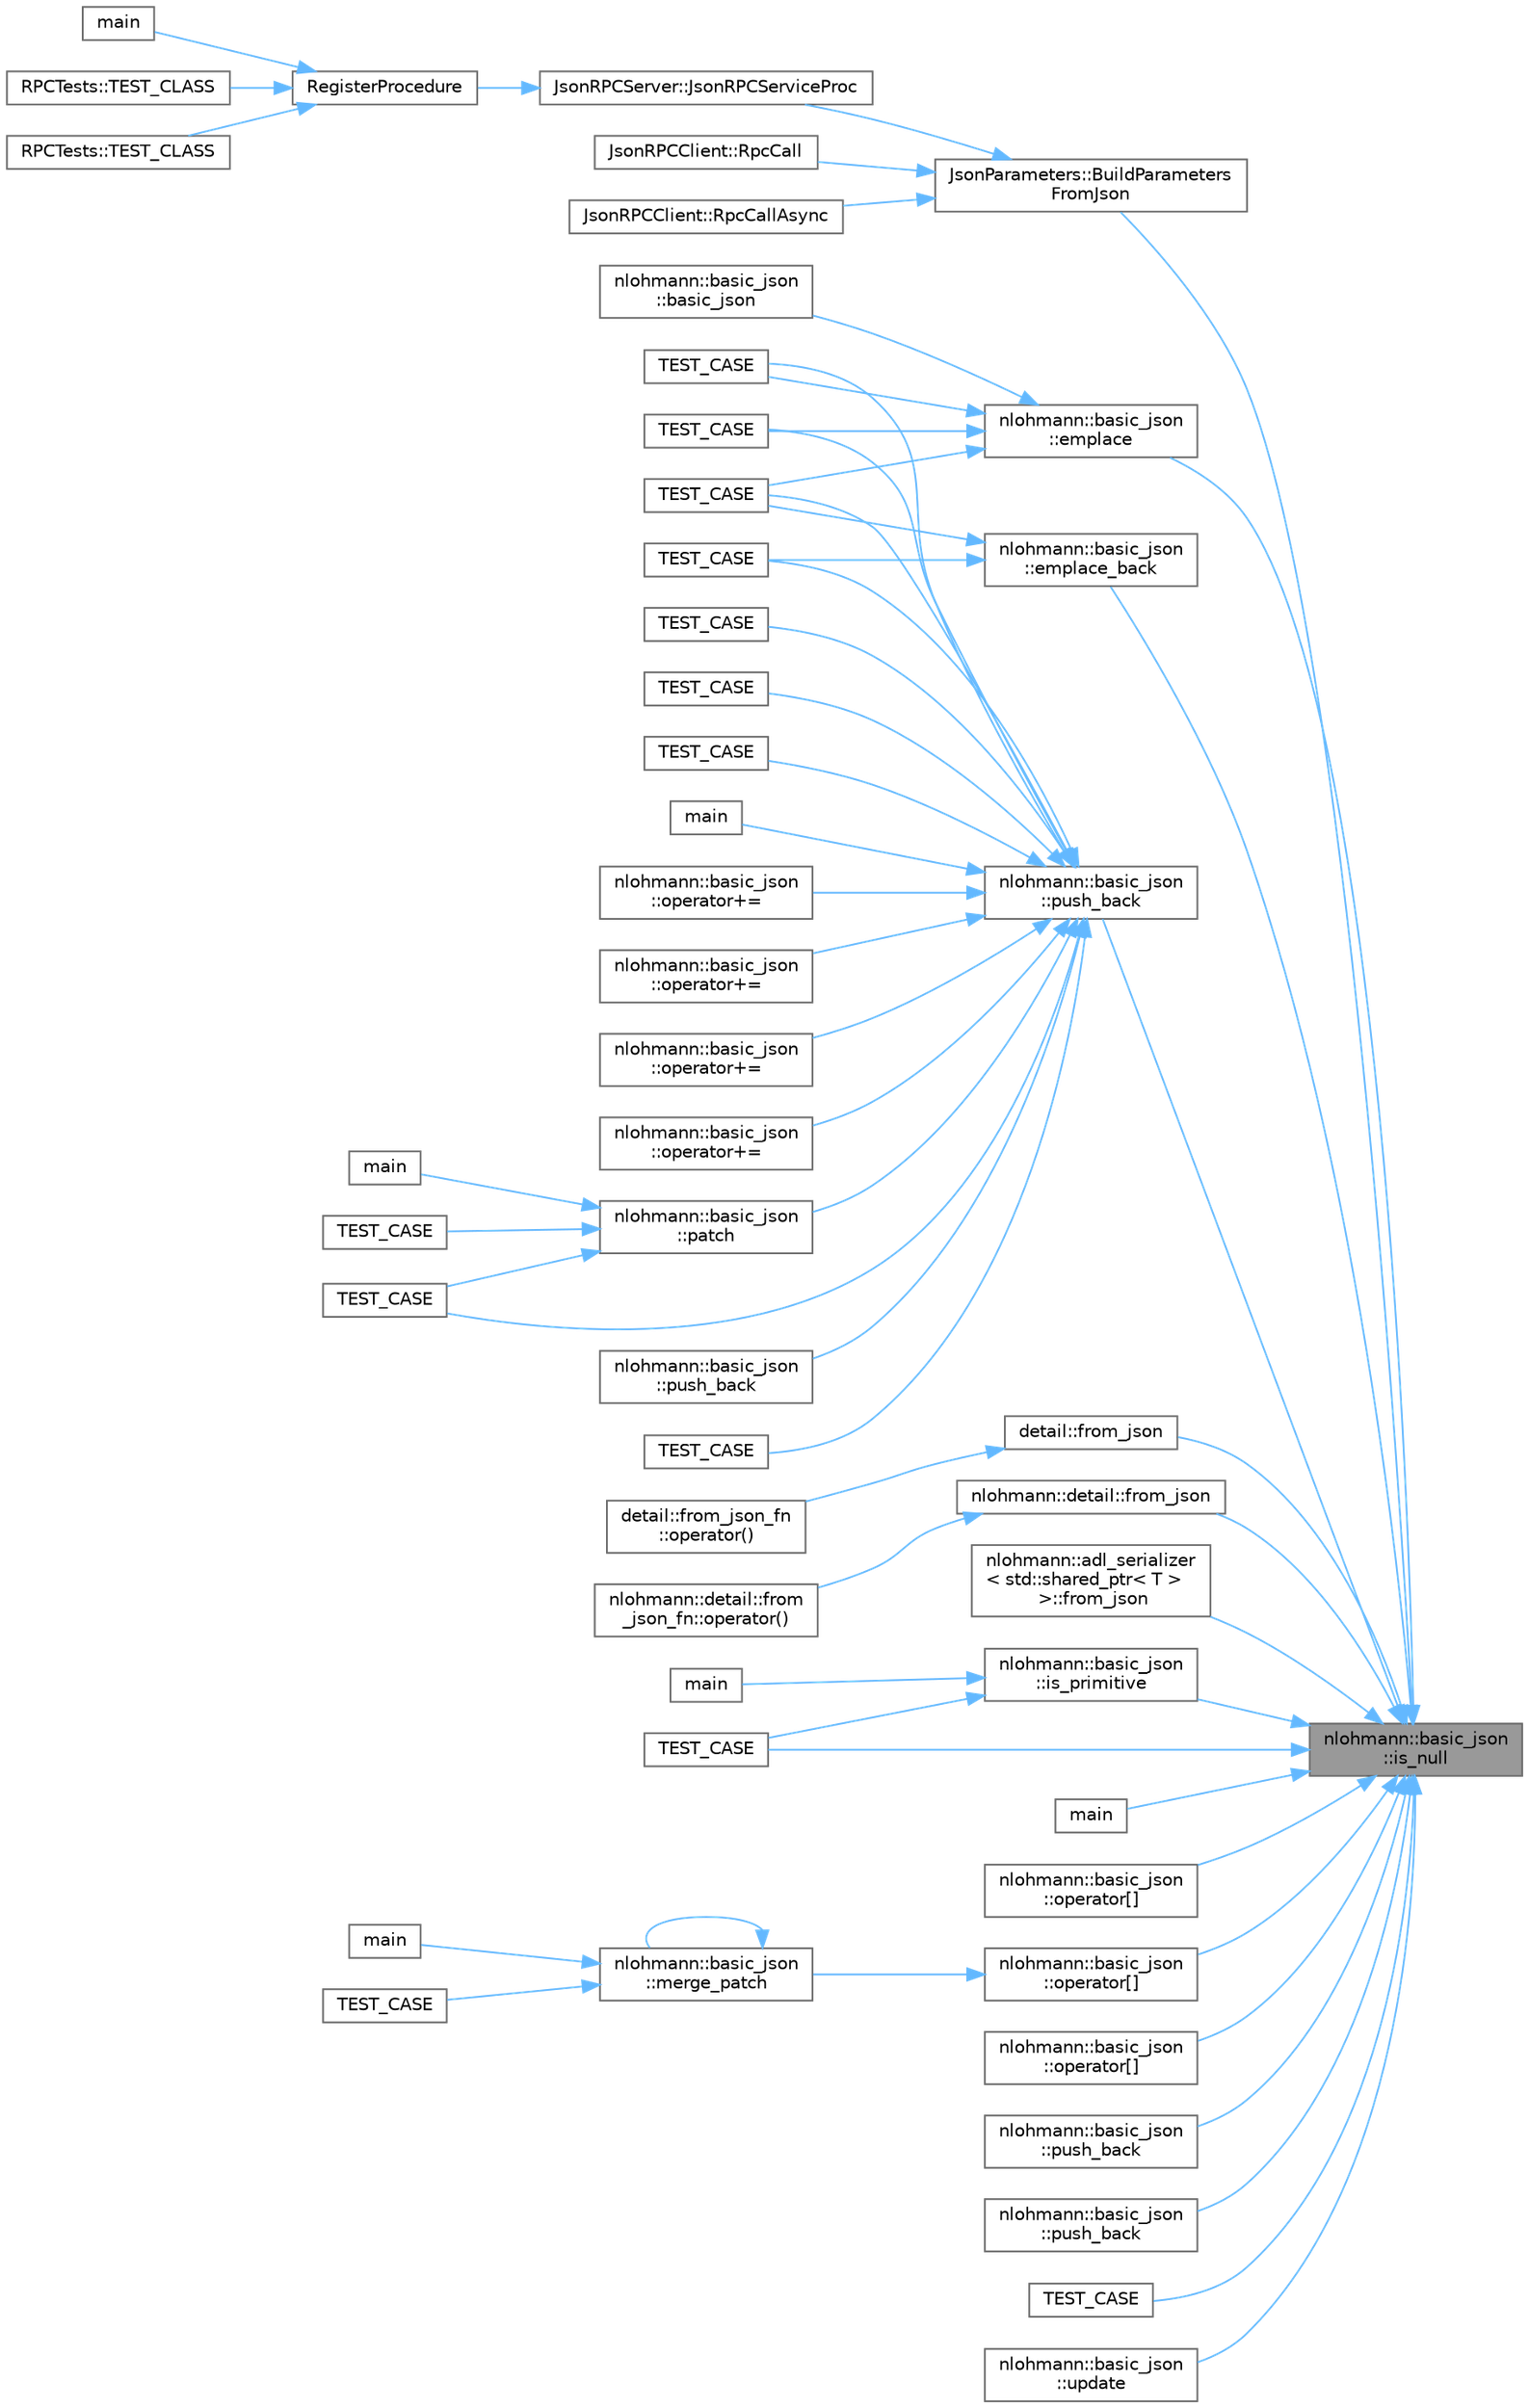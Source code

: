 digraph "nlohmann::basic_json::is_null"
{
 // LATEX_PDF_SIZE
  bgcolor="transparent";
  edge [fontname=Helvetica,fontsize=10,labelfontname=Helvetica,labelfontsize=10];
  node [fontname=Helvetica,fontsize=10,shape=box,height=0.2,width=0.4];
  rankdir="RL";
  Node1 [id="Node000001",label="nlohmann::basic_json\l::is_null",height=0.2,width=0.4,color="gray40", fillcolor="grey60", style="filled", fontcolor="black",tooltip="return whether value is null"];
  Node1 -> Node2 [id="edge1_Node000001_Node000002",dir="back",color="steelblue1",style="solid",tooltip=" "];
  Node2 [id="Node000002",label="JsonParameters::BuildParameters\lFromJson",height=0.2,width=0.4,color="grey40", fillcolor="white", style="filled",URL="$class_json_parameters.html#af0c0b39d4698688e32c9bf1cf2575084",tooltip=" "];
  Node2 -> Node3 [id="edge2_Node000002_Node000003",dir="back",color="steelblue1",style="solid",tooltip=" "];
  Node3 [id="Node000003",label="JsonRPCServer::JsonRPCServiceProc",height=0.2,width=0.4,color="grey40", fillcolor="white", style="filled",URL="$class_json_r_p_c_server.html#ad5c173c2db39c0f15a13a01ecad874da",tooltip=" "];
  Node3 -> Node4 [id="edge3_Node000003_Node000004",dir="back",color="steelblue1",style="solid",tooltip=" "];
  Node4 [id="Node000004",label="RegisterProcedure",height=0.2,width=0.4,color="grey40", fillcolor="white", style="filled",URL="$_json_r_p_c_server_8cpp.html#aa5cb5d982472b85fce2fb9670885aa07",tooltip=" "];
  Node4 -> Node5 [id="edge4_Node000004_Node000005",dir="back",color="steelblue1",style="solid",tooltip=" "];
  Node5 [id="Node000005",label="main",height=0.2,width=0.4,color="grey40", fillcolor="white", style="filled",URL="$_json_test_server_8cpp.html#a3c04138a5bfe5d72780bb7e82a18e627",tooltip=" "];
  Node4 -> Node6 [id="edge5_Node000004_Node000006",dir="back",color="steelblue1",style="solid",tooltip=" "];
  Node6 [id="Node000006",label="RPCTests::TEST_CLASS",height=0.2,width=0.4,color="grey40", fillcolor="white", style="filled",URL="$namespace_r_p_c_tests.html#a4108cc39b0f490de16d74264861b6458",tooltip=" "];
  Node4 -> Node7 [id="edge6_Node000004_Node000007",dir="back",color="steelblue1",style="solid",tooltip=" "];
  Node7 [id="Node000007",label="RPCTests::TEST_CLASS",height=0.2,width=0.4,color="grey40", fillcolor="white", style="filled",URL="$namespace_r_p_c_tests.html#a0de1b2dd52ddc28a27c8ca79fff10c76",tooltip=" "];
  Node2 -> Node8 [id="edge7_Node000002_Node000008",dir="back",color="steelblue1",style="solid",tooltip=" "];
  Node8 [id="Node000008",label="JsonRPCClient::RpcCall",height=0.2,width=0.4,color="grey40", fillcolor="white", style="filled",URL="$class_json_r_p_c_client.html#a81f0ec4cc1f77ed57668880cd40414ba",tooltip=" "];
  Node2 -> Node9 [id="edge8_Node000002_Node000009",dir="back",color="steelblue1",style="solid",tooltip=" "];
  Node9 [id="Node000009",label="JsonRPCClient::RpcCallAsync",height=0.2,width=0.4,color="grey40", fillcolor="white", style="filled",URL="$class_json_r_p_c_client.html#a316efc541e5d37a61826a1b39062f6fa",tooltip=" "];
  Node1 -> Node10 [id="edge9_Node000001_Node000010",dir="back",color="steelblue1",style="solid",tooltip=" "];
  Node10 [id="Node000010",label="nlohmann::basic_json\l::emplace",height=0.2,width=0.4,color="grey40", fillcolor="white", style="filled",URL="$classnlohmann_1_1basic__json.html#af244c096197a233edba4c83200ae66ac",tooltip="add an object to an object if key does not exist"];
  Node10 -> Node11 [id="edge10_Node000010_Node000011",dir="back",color="steelblue1",style="solid",tooltip=" "];
  Node11 [id="Node000011",label="nlohmann::basic_json\l::basic_json",height=0.2,width=0.4,color="grey40", fillcolor="white", style="filled",URL="$classnlohmann_1_1basic__json.html#aeac617faf3448d6d2cb33a020be01d37",tooltip="create a container (array or object) from an initializer list"];
  Node10 -> Node12 [id="edge11_Node000010_Node000012",dir="back",color="steelblue1",style="solid",tooltip=" "];
  Node12 [id="Node000012",label="TEST_CASE",height=0.2,width=0.4,color="grey40", fillcolor="white", style="filled",URL="$unit-cbor_8cpp.html#accaddb9a94ac88da3a33ea3eb85d7b25",tooltip=" "];
  Node10 -> Node13 [id="edge12_Node000010_Node000013",dir="back",color="steelblue1",style="solid",tooltip=" "];
  Node13 [id="Node000013",label="TEST_CASE",height=0.2,width=0.4,color="grey40", fillcolor="white", style="filled",URL="$unit-msgpack_8cpp.html#afd9622ad2952de87b5ac2290c8fef683",tooltip=" "];
  Node10 -> Node14 [id="edge13_Node000010_Node000014",dir="back",color="steelblue1",style="solid",tooltip=" "];
  Node14 [id="Node000014",label="TEST_CASE",height=0.2,width=0.4,color="grey40", fillcolor="white", style="filled",URL="$unit-modifiers_8cpp.html#ae2e88fedf427cb288c85ef149fe2214a",tooltip=" "];
  Node1 -> Node15 [id="edge14_Node000001_Node000015",dir="back",color="steelblue1",style="solid",tooltip=" "];
  Node15 [id="Node000015",label="nlohmann::basic_json\l::emplace_back",height=0.2,width=0.4,color="grey40", fillcolor="white", style="filled",URL="$classnlohmann_1_1basic__json.html#a15c0a5db4fb12d49433801bbe6436bfb",tooltip="add an object to an array"];
  Node15 -> Node14 [id="edge15_Node000015_Node000014",dir="back",color="steelblue1",style="solid",tooltip=" "];
  Node15 -> Node16 [id="edge16_Node000015_Node000016",dir="back",color="steelblue1",style="solid",tooltip=" "];
  Node16 [id="Node000016",label="TEST_CASE",height=0.2,width=0.4,color="grey40", fillcolor="white", style="filled",URL="$unit-diagnostics_8cpp.html#a5c05ed478a928f5b436e301f7dc40c00",tooltip=" "];
  Node1 -> Node17 [id="edge17_Node000001_Node000017",dir="back",color="steelblue1",style="solid",tooltip=" "];
  Node17 [id="Node000017",label="detail::from_json",height=0.2,width=0.4,color="grey40", fillcolor="white", style="filled",URL="$namespacedetail.html#ac8fc7fc4703cbd8edd7bb43a94adf92b",tooltip=" "];
  Node17 -> Node18 [id="edge18_Node000017_Node000018",dir="back",color="steelblue1",style="solid",tooltip=" "];
  Node18 [id="Node000018",label="detail::from_json_fn\l::operator()",height=0.2,width=0.4,color="grey40", fillcolor="white", style="filled",URL="$structdetail_1_1from__json__fn.html#a98f7c5bf6d2857ac7281d2b0fd98a907",tooltip=" "];
  Node1 -> Node19 [id="edge19_Node000001_Node000019",dir="back",color="steelblue1",style="solid",tooltip=" "];
  Node19 [id="Node000019",label="nlohmann::detail::from_json",height=0.2,width=0.4,color="grey40", fillcolor="white", style="filled",URL="$namespacenlohmann_1_1detail.html#a1f0395aad0fe853a4539288749d3a603",tooltip=" "];
  Node19 -> Node20 [id="edge20_Node000019_Node000020",dir="back",color="steelblue1",style="solid",tooltip=" "];
  Node20 [id="Node000020",label="nlohmann::detail::from\l_json_fn::operator()",height=0.2,width=0.4,color="grey40", fillcolor="white", style="filled",URL="$structnlohmann_1_1detail_1_1from__json__fn.html#a4ab8572670a673d64b783589cf658270",tooltip=" "];
  Node1 -> Node21 [id="edge21_Node000001_Node000021",dir="back",color="steelblue1",style="solid",tooltip=" "];
  Node21 [id="Node000021",label="nlohmann::adl_serializer\l\< std::shared_ptr\< T \>\l \>::from_json",height=0.2,width=0.4,color="grey40", fillcolor="white", style="filled",URL="$structnlohmann_1_1adl__serializer_3_01std_1_1shared__ptr_3_01_t_01_4_01_4.html#aac893bf742fa56d6b331b8047eb0eb7c",tooltip=" "];
  Node1 -> Node22 [id="edge22_Node000001_Node000022",dir="back",color="steelblue1",style="solid",tooltip=" "];
  Node22 [id="Node000022",label="nlohmann::basic_json\l::is_primitive",height=0.2,width=0.4,color="grey40", fillcolor="white", style="filled",URL="$classnlohmann_1_1basic__json.html#a548d2d4013da24e7d7510d90febc80c4",tooltip="return whether type is primitive"];
  Node22 -> Node23 [id="edge23_Node000022_Node000023",dir="back",color="steelblue1",style="solid",tooltip=" "];
  Node23 [id="Node000023",label="main",height=0.2,width=0.4,color="grey40", fillcolor="white", style="filled",URL="$is__primitive_8cpp.html#ae66f6b31b5ad750f1fe042a706a4e3d4",tooltip=" "];
  Node22 -> Node24 [id="edge24_Node000022_Node000024",dir="back",color="steelblue1",style="solid",tooltip=" "];
  Node24 [id="Node000024",label="TEST_CASE",height=0.2,width=0.4,color="grey40", fillcolor="white", style="filled",URL="$unit-inspection_8cpp.html#a7c45242f718e95a5a52e19e456f8e228",tooltip=" "];
  Node1 -> Node25 [id="edge25_Node000001_Node000025",dir="back",color="steelblue1",style="solid",tooltip=" "];
  Node25 [id="Node000025",label="main",height=0.2,width=0.4,color="grey40", fillcolor="white", style="filled",URL="$is__null_8cpp.html#ae66f6b31b5ad750f1fe042a706a4e3d4",tooltip=" "];
  Node1 -> Node26 [id="edge26_Node000001_Node000026",dir="back",color="steelblue1",style="solid",tooltip=" "];
  Node26 [id="Node000026",label="nlohmann::basic_json\l::operator[]",height=0.2,width=0.4,color="grey40", fillcolor="white", style="filled",URL="$classnlohmann_1_1basic__json.html#a3f45f3820c456ad2e3f3df2926564151",tooltip="access specified object element"];
  Node1 -> Node27 [id="edge27_Node000001_Node000027",dir="back",color="steelblue1",style="solid",tooltip=" "];
  Node27 [id="Node000027",label="nlohmann::basic_json\l::operator[]",height=0.2,width=0.4,color="grey40", fillcolor="white", style="filled",URL="$classnlohmann_1_1basic__json.html#a9ea67fc1ef0ccc42e1d5388fe0416ae5",tooltip="access specified array element"];
  Node27 -> Node28 [id="edge28_Node000027_Node000028",dir="back",color="steelblue1",style="solid",tooltip=" "];
  Node28 [id="Node000028",label="nlohmann::basic_json\l::merge_patch",height=0.2,width=0.4,color="grey40", fillcolor="white", style="filled",URL="$classnlohmann_1_1basic__json.html#a844a77cb154752d12118f10af26d54cb",tooltip="applies a JSON Merge Patch"];
  Node28 -> Node29 [id="edge29_Node000028_Node000029",dir="back",color="steelblue1",style="solid",tooltip=" "];
  Node29 [id="Node000029",label="main",height=0.2,width=0.4,color="grey40", fillcolor="white", style="filled",URL="$merge__patch_8cpp.html#ae66f6b31b5ad750f1fe042a706a4e3d4",tooltip=" "];
  Node28 -> Node28 [id="edge30_Node000028_Node000028",dir="back",color="steelblue1",style="solid",tooltip=" "];
  Node28 -> Node30 [id="edge31_Node000028_Node000030",dir="back",color="steelblue1",style="solid",tooltip=" "];
  Node30 [id="Node000030",label="TEST_CASE",height=0.2,width=0.4,color="grey40", fillcolor="white", style="filled",URL="$unit-merge__patch_8cpp.html#acda8f4852a31243aeb6390718cea13b5",tooltip=" "];
  Node1 -> Node31 [id="edge32_Node000001_Node000031",dir="back",color="steelblue1",style="solid",tooltip=" "];
  Node31 [id="Node000031",label="nlohmann::basic_json\l::operator[]",height=0.2,width=0.4,color="grey40", fillcolor="white", style="filled",URL="$classnlohmann_1_1basic__json.html#abc94831476f7b4d3efe6f2e9036c7188",tooltip="access specified object element"];
  Node1 -> Node32 [id="edge33_Node000001_Node000032",dir="back",color="steelblue1",style="solid",tooltip=" "];
  Node32 [id="Node000032",label="nlohmann::basic_json\l::push_back",height=0.2,width=0.4,color="grey40", fillcolor="white", style="filled",URL="$classnlohmann_1_1basic__json.html#ab9e0253c92736db021840105d374c4c4",tooltip="add an object to an array"];
  Node32 -> Node33 [id="edge34_Node000032_Node000033",dir="back",color="steelblue1",style="solid",tooltip=" "];
  Node33 [id="Node000033",label="main",height=0.2,width=0.4,color="grey40", fillcolor="white", style="filled",URL="$nlohmann__json__namespace__begin_8c_09_0917_8cpp.html#a6c9505ec18a315eb3970ca225593df08",tooltip=" "];
  Node32 -> Node34 [id="edge35_Node000032_Node000034",dir="back",color="steelblue1",style="solid",tooltip=" "];
  Node34 [id="Node000034",label="nlohmann::basic_json\l::operator+=",height=0.2,width=0.4,color="grey40", fillcolor="white", style="filled",URL="$classnlohmann_1_1basic__json.html#a40226d9c84fcb9cb948ae0c27b842c57",tooltip="add an object to an array"];
  Node32 -> Node35 [id="edge36_Node000032_Node000035",dir="back",color="steelblue1",style="solid",tooltip=" "];
  Node35 [id="Node000035",label="nlohmann::basic_json\l::operator+=",height=0.2,width=0.4,color="grey40", fillcolor="white", style="filled",URL="$classnlohmann_1_1basic__json.html#af643a4baa91f484b11af0e4437183115",tooltip="add an object to an array"];
  Node32 -> Node36 [id="edge37_Node000032_Node000036",dir="back",color="steelblue1",style="solid",tooltip=" "];
  Node36 [id="Node000036",label="nlohmann::basic_json\l::operator+=",height=0.2,width=0.4,color="grey40", fillcolor="white", style="filled",URL="$classnlohmann_1_1basic__json.html#ae300819781bce2193369609457f70f30",tooltip="add an object to an object"];
  Node32 -> Node37 [id="edge38_Node000032_Node000037",dir="back",color="steelblue1",style="solid",tooltip=" "];
  Node37 [id="Node000037",label="nlohmann::basic_json\l::operator+=",height=0.2,width=0.4,color="grey40", fillcolor="white", style="filled",URL="$classnlohmann_1_1basic__json.html#ac48302a8b4f8c2a6e30c2a7bff6abc49",tooltip="add an object to an object"];
  Node32 -> Node38 [id="edge39_Node000032_Node000038",dir="back",color="steelblue1",style="solid",tooltip=" "];
  Node38 [id="Node000038",label="nlohmann::basic_json\l::patch",height=0.2,width=0.4,color="grey40", fillcolor="white", style="filled",URL="$classnlohmann_1_1basic__json.html#adcc786998f220a5b3083ee8a37c4553e",tooltip="applies a JSON patch"];
  Node38 -> Node39 [id="edge40_Node000038_Node000039",dir="back",color="steelblue1",style="solid",tooltip=" "];
  Node39 [id="Node000039",label="main",height=0.2,width=0.4,color="grey40", fillcolor="white", style="filled",URL="$diff_8cpp.html#ae66f6b31b5ad750f1fe042a706a4e3d4",tooltip=" "];
  Node38 -> Node40 [id="edge41_Node000038_Node000040",dir="back",color="steelblue1",style="solid",tooltip=" "];
  Node40 [id="Node000040",label="TEST_CASE",height=0.2,width=0.4,color="grey40", fillcolor="white", style="filled",URL="$unit-json__patch_8cpp.html#a58658ae29d75546f62ea0ceb24fd3b20",tooltip=" "];
  Node38 -> Node41 [id="edge42_Node000038_Node000041",dir="back",color="steelblue1",style="solid",tooltip=" "];
  Node41 [id="Node000041",label="TEST_CASE",height=0.2,width=0.4,color="grey40", fillcolor="white", style="filled",URL="$unit-regression1_8cpp.html#aaf8ede2ee452657fac3746e57b58c22c",tooltip=" "];
  Node32 -> Node42 [id="edge43_Node000032_Node000042",dir="back",color="steelblue1",style="solid",tooltip=" "];
  Node42 [id="Node000042",label="nlohmann::basic_json\l::push_back",height=0.2,width=0.4,color="grey40", fillcolor="white", style="filled",URL="$classnlohmann_1_1basic__json.html#a4567cf75f19b1efca090f75d7a8a350a",tooltip="add an object to an object"];
  Node32 -> Node43 [id="edge44_Node000032_Node000043",dir="back",color="steelblue1",style="solid",tooltip=" "];
  Node43 [id="Node000043",label="TEST_CASE",height=0.2,width=0.4,color="grey40", fillcolor="white", style="filled",URL="$unit-allocator_8cpp.html#a1cfa18b9bc5b39bd6f559149e81e263c",tooltip=" "];
  Node32 -> Node44 [id="edge45_Node000032_Node000044",dir="back",color="steelblue1",style="solid",tooltip=" "];
  Node44 [id="Node000044",label="TEST_CASE",height=0.2,width=0.4,color="grey40", fillcolor="white", style="filled",URL="$unit-bjdata_8cpp.html#a5e2b39f107206ccf4a7eb2d7e4cef583",tooltip=" "];
  Node32 -> Node12 [id="edge46_Node000032_Node000012",dir="back",color="steelblue1",style="solid",tooltip=" "];
  Node32 -> Node45 [id="edge47_Node000032_Node000045",dir="back",color="steelblue1",style="solid",tooltip=" "];
  Node45 [id="Node000045",label="TEST_CASE",height=0.2,width=0.4,color="grey40", fillcolor="white", style="filled",URL="$unit-custom-base-class_8cpp.html#a7e37c90c0e5607229611e712d8ccda35",tooltip=" "];
  Node32 -> Node13 [id="edge48_Node000032_Node000013",dir="back",color="steelblue1",style="solid",tooltip=" "];
  Node32 -> Node14 [id="edge49_Node000032_Node000014",dir="back",color="steelblue1",style="solid",tooltip=" "];
  Node32 -> Node41 [id="edge50_Node000032_Node000041",dir="back",color="steelblue1",style="solid",tooltip=" "];
  Node32 -> Node16 [id="edge51_Node000032_Node000016",dir="back",color="steelblue1",style="solid",tooltip=" "];
  Node32 -> Node46 [id="edge52_Node000032_Node000046",dir="back",color="steelblue1",style="solid",tooltip=" "];
  Node46 [id="Node000046",label="TEST_CASE",height=0.2,width=0.4,color="grey40", fillcolor="white", style="filled",URL="$unit-ubjson_8cpp.html#ab797072330961e1546e60c40f43863ba",tooltip=" "];
  Node1 -> Node47 [id="edge53_Node000001_Node000047",dir="back",color="steelblue1",style="solid",tooltip=" "];
  Node47 [id="Node000047",label="nlohmann::basic_json\l::push_back",height=0.2,width=0.4,color="grey40", fillcolor="white", style="filled",URL="$classnlohmann_1_1basic__json.html#a3405d38087e13994a5a4556065b0be6d",tooltip="add an object to an array"];
  Node1 -> Node48 [id="edge54_Node000001_Node000048",dir="back",color="steelblue1",style="solid",tooltip=" "];
  Node48 [id="Node000048",label="nlohmann::basic_json\l::push_back",height=0.2,width=0.4,color="grey40", fillcolor="white", style="filled",URL="$classnlohmann_1_1basic__json.html#ad704839e6a5195e3b76f22e2b9aa63ee",tooltip="add an object to an object"];
  Node1 -> Node24 [id="edge55_Node000001_Node000024",dir="back",color="steelblue1",style="solid",tooltip=" "];
  Node1 -> Node49 [id="edge56_Node000001_Node000049",dir="back",color="steelblue1",style="solid",tooltip=" "];
  Node49 [id="Node000049",label="TEST_CASE",height=0.2,width=0.4,color="grey40", fillcolor="white", style="filled",URL="$unit-class__parser_8cpp.html#aa0249936738cc61255ba7c8cb7c7cf16",tooltip=" "];
  Node1 -> Node50 [id="edge57_Node000001_Node000050",dir="back",color="steelblue1",style="solid",tooltip=" "];
  Node50 [id="Node000050",label="nlohmann::basic_json\l::update",height=0.2,width=0.4,color="grey40", fillcolor="white", style="filled",URL="$classnlohmann_1_1basic__json.html#a4fd9b1d17f9636dec1a33344a09d2651",tooltip="updates a JSON object from another object, overwriting existing keys"];
}
